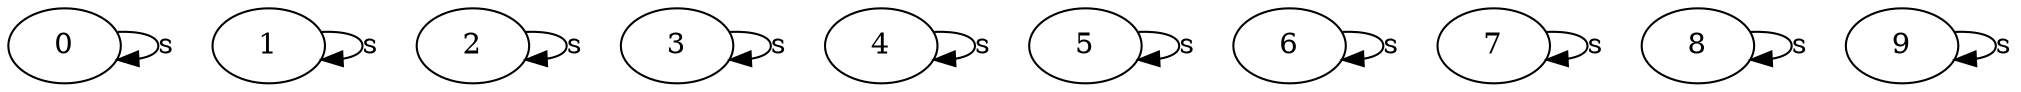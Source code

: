 // Tree
digraph {
	0 [label=0]
	0 -> 0 [label=s]
	1 [label=1]
	1 -> 1 [label=s]
	2 [label=2]
	2 -> 2 [label=s]
	3 [label=3]
	3 -> 3 [label=s]
	4 [label=4]
	4 -> 4 [label=s]
	5 [label=5]
	5 -> 5 [label=s]
	6 [label=6]
	6 -> 6 [label=s]
	7 [label=7]
	7 -> 7 [label=s]
	8 [label=8]
	8 -> 8 [label=s]
	9 [label=9]
	9 -> 9 [label=s]
}
